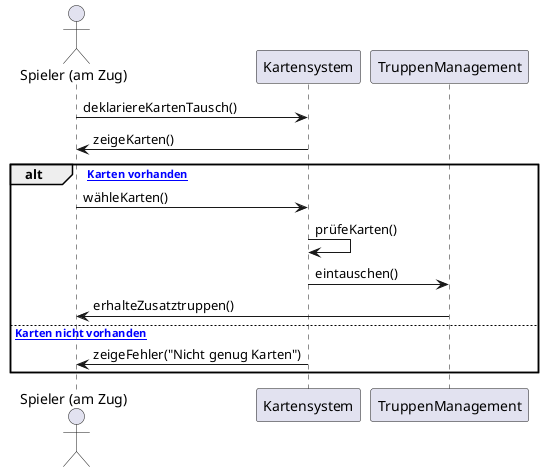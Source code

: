 @startuml
actor "Spieler (am Zug)" as Spieler
participant "Kartensystem" as Kartensystem
participant "TruppenManagement" as TruppenManagement

Spieler -> Kartensystem: deklariereKartenTausch()
Kartensystem -> Spieler: zeigeKarten()

alt [3 Karten vorhanden]
    Spieler -> Kartensystem: wähleKarten()
    Kartensystem -> Kartensystem: prüfeKarten()
    Kartensystem -> TruppenManagement: eintauschen()
    TruppenManagement -> Spieler: erhalteZusatztruppen()
else [3 Karten nicht vorhanden]
    Kartensystem -> Spieler: zeigeFehler("Nicht genug Karten")
end

@enduml
